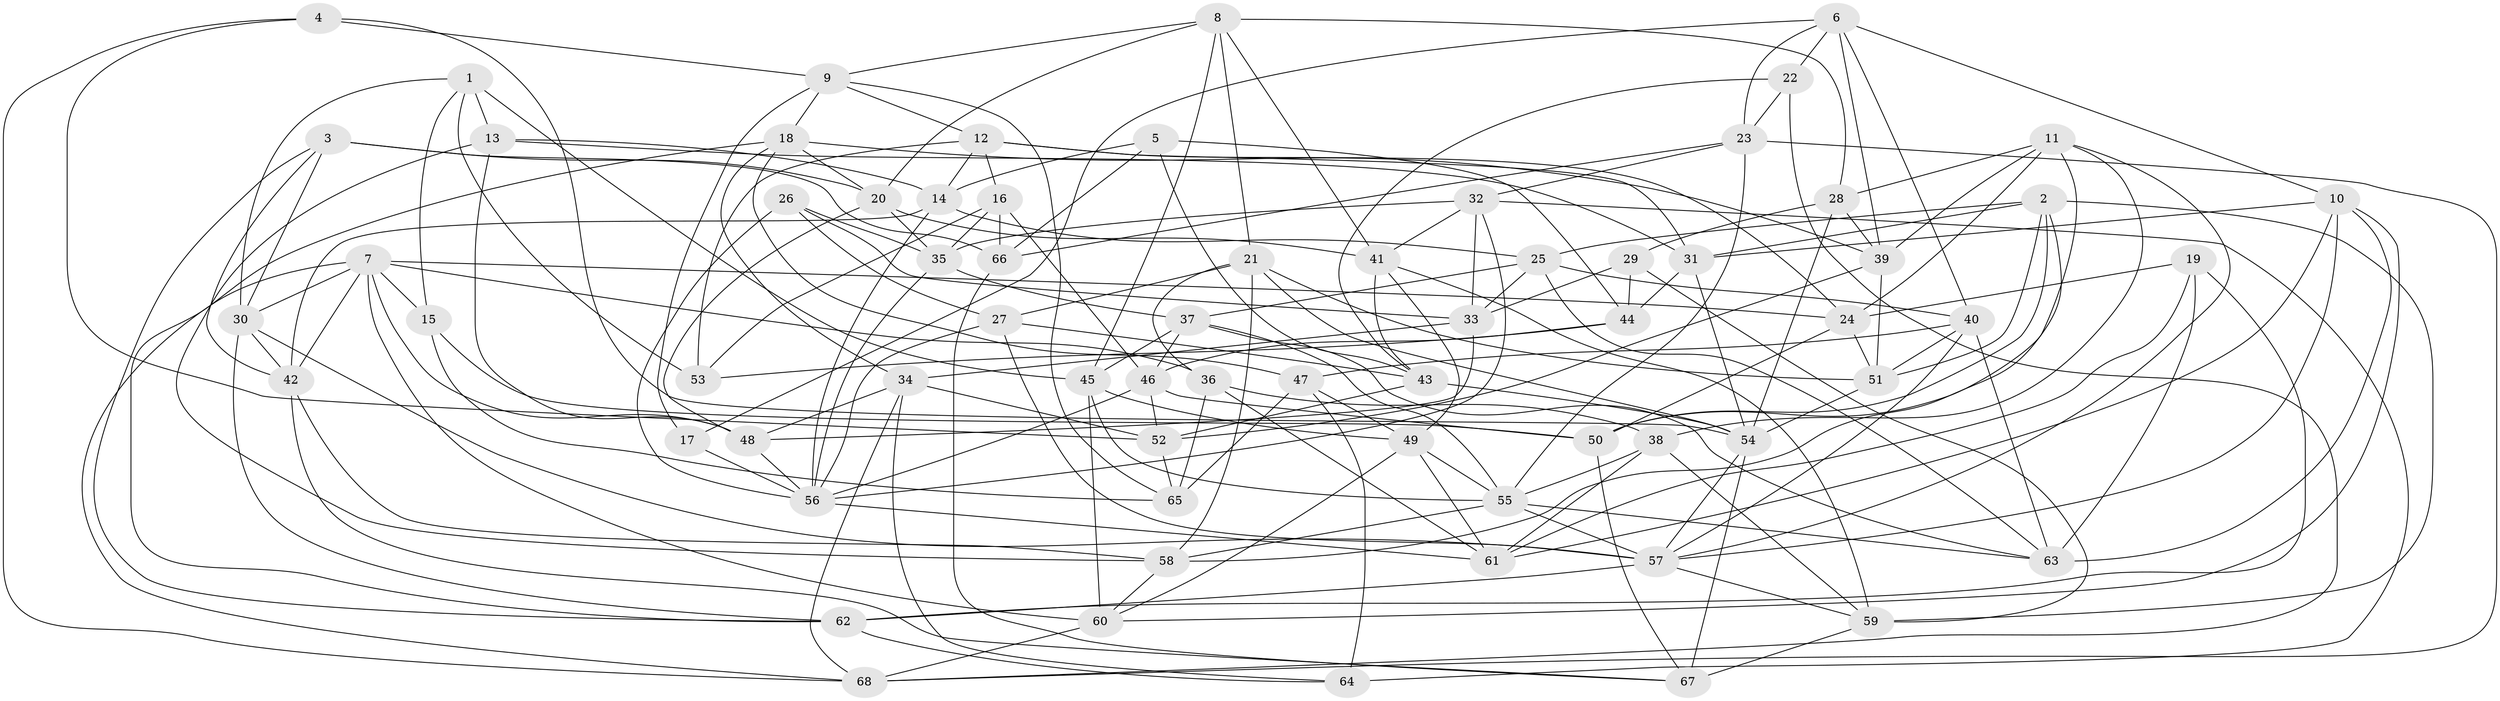 // original degree distribution, {4: 1.0}
// Generated by graph-tools (version 1.1) at 2025/27/03/09/25 03:27:01]
// undirected, 68 vertices, 193 edges
graph export_dot {
graph [start="1"]
  node [color=gray90,style=filled];
  1;
  2;
  3;
  4;
  5;
  6;
  7;
  8;
  9;
  10;
  11;
  12;
  13;
  14;
  15;
  16;
  17;
  18;
  19;
  20;
  21;
  22;
  23;
  24;
  25;
  26;
  27;
  28;
  29;
  30;
  31;
  32;
  33;
  34;
  35;
  36;
  37;
  38;
  39;
  40;
  41;
  42;
  43;
  44;
  45;
  46;
  47;
  48;
  49;
  50;
  51;
  52;
  53;
  54;
  55;
  56;
  57;
  58;
  59;
  60;
  61;
  62;
  63;
  64;
  65;
  66;
  67;
  68;
  1 -- 13 [weight=2.0];
  1 -- 15 [weight=1.0];
  1 -- 30 [weight=1.0];
  1 -- 45 [weight=1.0];
  1 -- 53 [weight=1.0];
  2 -- 25 [weight=1.0];
  2 -- 31 [weight=1.0];
  2 -- 50 [weight=1.0];
  2 -- 51 [weight=1.0];
  2 -- 58 [weight=1.0];
  2 -- 59 [weight=1.0];
  3 -- 20 [weight=1.0];
  3 -- 30 [weight=1.0];
  3 -- 42 [weight=1.0];
  3 -- 62 [weight=1.0];
  3 -- 66 [weight=2.0];
  4 -- 9 [weight=1.0];
  4 -- 52 [weight=1.0];
  4 -- 54 [weight=1.0];
  4 -- 68 [weight=1.0];
  5 -- 14 [weight=1.0];
  5 -- 43 [weight=1.0];
  5 -- 44 [weight=1.0];
  5 -- 66 [weight=1.0];
  6 -- 10 [weight=1.0];
  6 -- 17 [weight=1.0];
  6 -- 22 [weight=1.0];
  6 -- 23 [weight=1.0];
  6 -- 39 [weight=1.0];
  6 -- 40 [weight=1.0];
  7 -- 15 [weight=1.0];
  7 -- 24 [weight=1.0];
  7 -- 30 [weight=1.0];
  7 -- 36 [weight=1.0];
  7 -- 42 [weight=1.0];
  7 -- 48 [weight=1.0];
  7 -- 60 [weight=1.0];
  7 -- 68 [weight=1.0];
  8 -- 9 [weight=1.0];
  8 -- 20 [weight=1.0];
  8 -- 21 [weight=1.0];
  8 -- 28 [weight=1.0];
  8 -- 41 [weight=1.0];
  8 -- 45 [weight=1.0];
  9 -- 12 [weight=1.0];
  9 -- 17 [weight=1.0];
  9 -- 18 [weight=1.0];
  9 -- 65 [weight=1.0];
  10 -- 31 [weight=1.0];
  10 -- 57 [weight=1.0];
  10 -- 60 [weight=1.0];
  10 -- 61 [weight=1.0];
  10 -- 63 [weight=1.0];
  11 -- 24 [weight=1.0];
  11 -- 28 [weight=1.0];
  11 -- 38 [weight=1.0];
  11 -- 39 [weight=1.0];
  11 -- 50 [weight=1.0];
  11 -- 57 [weight=1.0];
  12 -- 14 [weight=1.0];
  12 -- 16 [weight=1.0];
  12 -- 24 [weight=1.0];
  12 -- 31 [weight=1.0];
  12 -- 53 [weight=1.0];
  13 -- 14 [weight=1.0];
  13 -- 31 [weight=1.0];
  13 -- 48 [weight=1.0];
  13 -- 58 [weight=1.0];
  14 -- 25 [weight=1.0];
  14 -- 42 [weight=1.0];
  14 -- 56 [weight=1.0];
  15 -- 50 [weight=1.0];
  15 -- 65 [weight=1.0];
  16 -- 35 [weight=1.0];
  16 -- 46 [weight=1.0];
  16 -- 53 [weight=2.0];
  16 -- 66 [weight=1.0];
  17 -- 56 [weight=2.0];
  18 -- 20 [weight=1.0];
  18 -- 34 [weight=1.0];
  18 -- 39 [weight=1.0];
  18 -- 47 [weight=1.0];
  18 -- 62 [weight=1.0];
  19 -- 24 [weight=1.0];
  19 -- 61 [weight=1.0];
  19 -- 62 [weight=1.0];
  19 -- 63 [weight=1.0];
  20 -- 35 [weight=1.0];
  20 -- 41 [weight=1.0];
  20 -- 48 [weight=1.0];
  21 -- 27 [weight=1.0];
  21 -- 36 [weight=1.0];
  21 -- 51 [weight=1.0];
  21 -- 54 [weight=1.0];
  21 -- 58 [weight=1.0];
  22 -- 23 [weight=1.0];
  22 -- 43 [weight=1.0];
  22 -- 68 [weight=1.0];
  23 -- 32 [weight=1.0];
  23 -- 55 [weight=1.0];
  23 -- 66 [weight=1.0];
  23 -- 68 [weight=1.0];
  24 -- 50 [weight=1.0];
  24 -- 51 [weight=1.0];
  25 -- 33 [weight=1.0];
  25 -- 37 [weight=1.0];
  25 -- 40 [weight=1.0];
  25 -- 63 [weight=1.0];
  26 -- 27 [weight=1.0];
  26 -- 33 [weight=1.0];
  26 -- 35 [weight=1.0];
  26 -- 56 [weight=1.0];
  27 -- 43 [weight=1.0];
  27 -- 56 [weight=1.0];
  27 -- 57 [weight=2.0];
  28 -- 29 [weight=1.0];
  28 -- 39 [weight=1.0];
  28 -- 54 [weight=2.0];
  29 -- 33 [weight=1.0];
  29 -- 44 [weight=1.0];
  29 -- 59 [weight=1.0];
  30 -- 42 [weight=1.0];
  30 -- 57 [weight=1.0];
  30 -- 62 [weight=1.0];
  31 -- 44 [weight=1.0];
  31 -- 54 [weight=1.0];
  32 -- 33 [weight=1.0];
  32 -- 35 [weight=1.0];
  32 -- 41 [weight=1.0];
  32 -- 56 [weight=1.0];
  32 -- 64 [weight=1.0];
  33 -- 34 [weight=1.0];
  33 -- 48 [weight=1.0];
  34 -- 48 [weight=1.0];
  34 -- 52 [weight=1.0];
  34 -- 64 [weight=1.0];
  34 -- 68 [weight=1.0];
  35 -- 37 [weight=1.0];
  35 -- 56 [weight=1.0];
  36 -- 38 [weight=2.0];
  36 -- 61 [weight=1.0];
  36 -- 65 [weight=1.0];
  37 -- 45 [weight=1.0];
  37 -- 46 [weight=1.0];
  37 -- 55 [weight=1.0];
  37 -- 63 [weight=1.0];
  38 -- 55 [weight=1.0];
  38 -- 59 [weight=1.0];
  38 -- 61 [weight=1.0];
  39 -- 51 [weight=1.0];
  39 -- 52 [weight=1.0];
  40 -- 47 [weight=1.0];
  40 -- 51 [weight=1.0];
  40 -- 57 [weight=1.0];
  40 -- 63 [weight=1.0];
  41 -- 43 [weight=1.0];
  41 -- 49 [weight=1.0];
  41 -- 59 [weight=1.0];
  42 -- 58 [weight=1.0];
  42 -- 67 [weight=1.0];
  43 -- 52 [weight=1.0];
  43 -- 54 [weight=1.0];
  44 -- 46 [weight=1.0];
  44 -- 53 [weight=2.0];
  45 -- 49 [weight=1.0];
  45 -- 55 [weight=1.0];
  45 -- 60 [weight=1.0];
  46 -- 50 [weight=1.0];
  46 -- 52 [weight=1.0];
  46 -- 56 [weight=1.0];
  47 -- 49 [weight=1.0];
  47 -- 64 [weight=1.0];
  47 -- 65 [weight=2.0];
  48 -- 56 [weight=1.0];
  49 -- 55 [weight=1.0];
  49 -- 60 [weight=1.0];
  49 -- 61 [weight=1.0];
  50 -- 67 [weight=1.0];
  51 -- 54 [weight=1.0];
  52 -- 65 [weight=1.0];
  54 -- 57 [weight=1.0];
  54 -- 67 [weight=2.0];
  55 -- 57 [weight=1.0];
  55 -- 58 [weight=1.0];
  55 -- 63 [weight=1.0];
  56 -- 61 [weight=1.0];
  57 -- 59 [weight=1.0];
  57 -- 62 [weight=1.0];
  58 -- 60 [weight=1.0];
  59 -- 67 [weight=1.0];
  60 -- 68 [weight=1.0];
  62 -- 64 [weight=1.0];
  66 -- 67 [weight=1.0];
}
